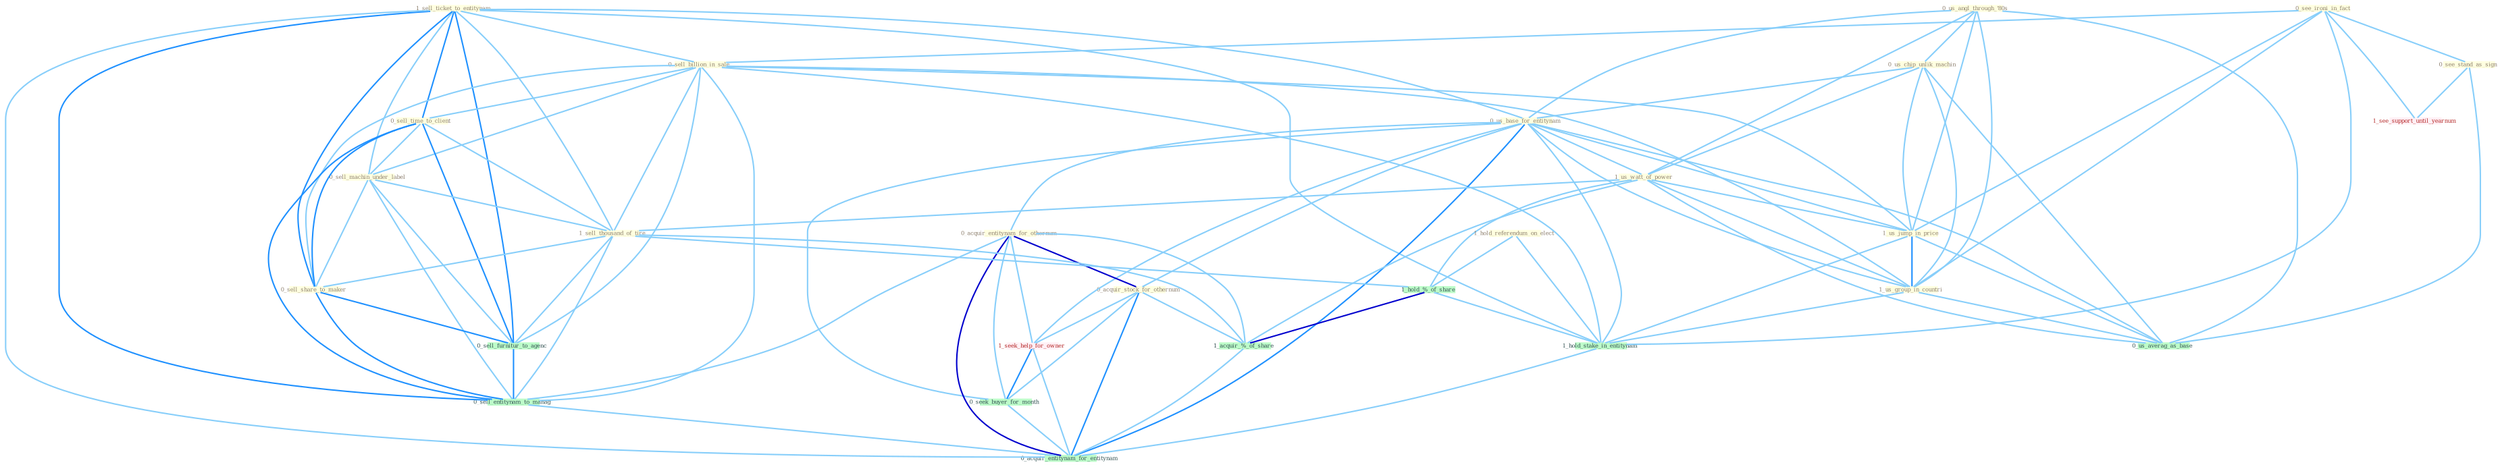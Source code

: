 Graph G{ 
    node
    [shape=polygon,style=filled,width=.5,height=.06,color="#BDFCC9",fixedsize=true,fontsize=4,
    fontcolor="#2f4f4f"];
    {node
    [color="#ffffe0", fontcolor="#8b7d6b"] "0_see_ironi_in_fact " "1_sell_ticket_to_entitynam " "0_us_angl_through_'80s " "0_sell_billion_in_sale " "0_sell_time_to_client " "0_us_chip_unlik_machin " "0_us_base_for_entitynam " "0_acquir_entitynam_for_othernum " "1_us_watt_of_power " "0_acquir_stock_for_othernum " "0_sell_machin_under_label " "0_see_stand_as_sign " "1_us_jump_in_price " "1_us_group_in_countri " "1_hold_referendum_on_elect " "1_sell_thousand_of_tire " "0_sell_share_to_maker "}
{node [color="#fff0f5", fontcolor="#b22222"] "1_seek_help_for_owner " "1_see_support_until_yearnum "}
edge [color="#B0E2FF"];

	"0_see_ironi_in_fact " -- "0_sell_billion_in_sale " [w="1", color="#87cefa" ];
	"0_see_ironi_in_fact " -- "0_see_stand_as_sign " [w="1", color="#87cefa" ];
	"0_see_ironi_in_fact " -- "1_us_jump_in_price " [w="1", color="#87cefa" ];
	"0_see_ironi_in_fact " -- "1_us_group_in_countri " [w="1", color="#87cefa" ];
	"0_see_ironi_in_fact " -- "1_hold_stake_in_entitynam " [w="1", color="#87cefa" ];
	"0_see_ironi_in_fact " -- "1_see_support_until_yearnum " [w="1", color="#87cefa" ];
	"1_sell_ticket_to_entitynam " -- "0_sell_billion_in_sale " [w="1", color="#87cefa" ];
	"1_sell_ticket_to_entitynam " -- "0_sell_time_to_client " [w="2", color="#1e90ff" , len=0.8];
	"1_sell_ticket_to_entitynam " -- "0_us_base_for_entitynam " [w="1", color="#87cefa" ];
	"1_sell_ticket_to_entitynam " -- "0_sell_machin_under_label " [w="1", color="#87cefa" ];
	"1_sell_ticket_to_entitynam " -- "1_sell_thousand_of_tire " [w="1", color="#87cefa" ];
	"1_sell_ticket_to_entitynam " -- "0_sell_share_to_maker " [w="2", color="#1e90ff" , len=0.8];
	"1_sell_ticket_to_entitynam " -- "1_hold_stake_in_entitynam " [w="1", color="#87cefa" ];
	"1_sell_ticket_to_entitynam " -- "0_sell_furnitur_to_agenc " [w="2", color="#1e90ff" , len=0.8];
	"1_sell_ticket_to_entitynam " -- "0_sell_entitynam_to_manag " [w="2", color="#1e90ff" , len=0.8];
	"1_sell_ticket_to_entitynam " -- "0_acquir_entitynam_for_entitynam " [w="1", color="#87cefa" ];
	"0_us_angl_through_'80s " -- "0_us_chip_unlik_machin " [w="1", color="#87cefa" ];
	"0_us_angl_through_'80s " -- "0_us_base_for_entitynam " [w="1", color="#87cefa" ];
	"0_us_angl_through_'80s " -- "1_us_watt_of_power " [w="1", color="#87cefa" ];
	"0_us_angl_through_'80s " -- "1_us_jump_in_price " [w="1", color="#87cefa" ];
	"0_us_angl_through_'80s " -- "1_us_group_in_countri " [w="1", color="#87cefa" ];
	"0_us_angl_through_'80s " -- "0_us_averag_as_base " [w="1", color="#87cefa" ];
	"0_sell_billion_in_sale " -- "0_sell_time_to_client " [w="1", color="#87cefa" ];
	"0_sell_billion_in_sale " -- "0_sell_machin_under_label " [w="1", color="#87cefa" ];
	"0_sell_billion_in_sale " -- "1_us_jump_in_price " [w="1", color="#87cefa" ];
	"0_sell_billion_in_sale " -- "1_us_group_in_countri " [w="1", color="#87cefa" ];
	"0_sell_billion_in_sale " -- "1_sell_thousand_of_tire " [w="1", color="#87cefa" ];
	"0_sell_billion_in_sale " -- "0_sell_share_to_maker " [w="1", color="#87cefa" ];
	"0_sell_billion_in_sale " -- "1_hold_stake_in_entitynam " [w="1", color="#87cefa" ];
	"0_sell_billion_in_sale " -- "0_sell_furnitur_to_agenc " [w="1", color="#87cefa" ];
	"0_sell_billion_in_sale " -- "0_sell_entitynam_to_manag " [w="1", color="#87cefa" ];
	"0_sell_time_to_client " -- "0_sell_machin_under_label " [w="1", color="#87cefa" ];
	"0_sell_time_to_client " -- "1_sell_thousand_of_tire " [w="1", color="#87cefa" ];
	"0_sell_time_to_client " -- "0_sell_share_to_maker " [w="2", color="#1e90ff" , len=0.8];
	"0_sell_time_to_client " -- "0_sell_furnitur_to_agenc " [w="2", color="#1e90ff" , len=0.8];
	"0_sell_time_to_client " -- "0_sell_entitynam_to_manag " [w="2", color="#1e90ff" , len=0.8];
	"0_us_chip_unlik_machin " -- "0_us_base_for_entitynam " [w="1", color="#87cefa" ];
	"0_us_chip_unlik_machin " -- "1_us_watt_of_power " [w="1", color="#87cefa" ];
	"0_us_chip_unlik_machin " -- "1_us_jump_in_price " [w="1", color="#87cefa" ];
	"0_us_chip_unlik_machin " -- "1_us_group_in_countri " [w="1", color="#87cefa" ];
	"0_us_chip_unlik_machin " -- "0_us_averag_as_base " [w="1", color="#87cefa" ];
	"0_us_base_for_entitynam " -- "0_acquir_entitynam_for_othernum " [w="1", color="#87cefa" ];
	"0_us_base_for_entitynam " -- "1_us_watt_of_power " [w="1", color="#87cefa" ];
	"0_us_base_for_entitynam " -- "0_acquir_stock_for_othernum " [w="1", color="#87cefa" ];
	"0_us_base_for_entitynam " -- "1_us_jump_in_price " [w="1", color="#87cefa" ];
	"0_us_base_for_entitynam " -- "1_us_group_in_countri " [w="1", color="#87cefa" ];
	"0_us_base_for_entitynam " -- "1_hold_stake_in_entitynam " [w="1", color="#87cefa" ];
	"0_us_base_for_entitynam " -- "1_seek_help_for_owner " [w="1", color="#87cefa" ];
	"0_us_base_for_entitynam " -- "0_seek_buyer_for_month " [w="1", color="#87cefa" ];
	"0_us_base_for_entitynam " -- "0_us_averag_as_base " [w="1", color="#87cefa" ];
	"0_us_base_for_entitynam " -- "0_acquir_entitynam_for_entitynam " [w="2", color="#1e90ff" , len=0.8];
	"0_acquir_entitynam_for_othernum " -- "0_acquir_stock_for_othernum " [w="3", color="#0000cd" , len=0.6];
	"0_acquir_entitynam_for_othernum " -- "1_seek_help_for_owner " [w="1", color="#87cefa" ];
	"0_acquir_entitynam_for_othernum " -- "0_seek_buyer_for_month " [w="1", color="#87cefa" ];
	"0_acquir_entitynam_for_othernum " -- "1_acquir_%_of_share " [w="1", color="#87cefa" ];
	"0_acquir_entitynam_for_othernum " -- "0_sell_entitynam_to_manag " [w="1", color="#87cefa" ];
	"0_acquir_entitynam_for_othernum " -- "0_acquir_entitynam_for_entitynam " [w="3", color="#0000cd" , len=0.6];
	"1_us_watt_of_power " -- "1_us_jump_in_price " [w="1", color="#87cefa" ];
	"1_us_watt_of_power " -- "1_us_group_in_countri " [w="1", color="#87cefa" ];
	"1_us_watt_of_power " -- "1_sell_thousand_of_tire " [w="1", color="#87cefa" ];
	"1_us_watt_of_power " -- "1_hold_%_of_share " [w="1", color="#87cefa" ];
	"1_us_watt_of_power " -- "1_acquir_%_of_share " [w="1", color="#87cefa" ];
	"1_us_watt_of_power " -- "0_us_averag_as_base " [w="1", color="#87cefa" ];
	"0_acquir_stock_for_othernum " -- "1_seek_help_for_owner " [w="1", color="#87cefa" ];
	"0_acquir_stock_for_othernum " -- "0_seek_buyer_for_month " [w="1", color="#87cefa" ];
	"0_acquir_stock_for_othernum " -- "1_acquir_%_of_share " [w="1", color="#87cefa" ];
	"0_acquir_stock_for_othernum " -- "0_acquir_entitynam_for_entitynam " [w="2", color="#1e90ff" , len=0.8];
	"0_sell_machin_under_label " -- "1_sell_thousand_of_tire " [w="1", color="#87cefa" ];
	"0_sell_machin_under_label " -- "0_sell_share_to_maker " [w="1", color="#87cefa" ];
	"0_sell_machin_under_label " -- "0_sell_furnitur_to_agenc " [w="1", color="#87cefa" ];
	"0_sell_machin_under_label " -- "0_sell_entitynam_to_manag " [w="1", color="#87cefa" ];
	"0_see_stand_as_sign " -- "1_see_support_until_yearnum " [w="1", color="#87cefa" ];
	"0_see_stand_as_sign " -- "0_us_averag_as_base " [w="1", color="#87cefa" ];
	"1_us_jump_in_price " -- "1_us_group_in_countri " [w="2", color="#1e90ff" , len=0.8];
	"1_us_jump_in_price " -- "1_hold_stake_in_entitynam " [w="1", color="#87cefa" ];
	"1_us_jump_in_price " -- "0_us_averag_as_base " [w="1", color="#87cefa" ];
	"1_us_group_in_countri " -- "1_hold_stake_in_entitynam " [w="1", color="#87cefa" ];
	"1_us_group_in_countri " -- "0_us_averag_as_base " [w="1", color="#87cefa" ];
	"1_hold_referendum_on_elect " -- "1_hold_%_of_share " [w="1", color="#87cefa" ];
	"1_hold_referendum_on_elect " -- "1_hold_stake_in_entitynam " [w="1", color="#87cefa" ];
	"1_sell_thousand_of_tire " -- "0_sell_share_to_maker " [w="1", color="#87cefa" ];
	"1_sell_thousand_of_tire " -- "1_hold_%_of_share " [w="1", color="#87cefa" ];
	"1_sell_thousand_of_tire " -- "1_acquir_%_of_share " [w="1", color="#87cefa" ];
	"1_sell_thousand_of_tire " -- "0_sell_furnitur_to_agenc " [w="1", color="#87cefa" ];
	"1_sell_thousand_of_tire " -- "0_sell_entitynam_to_manag " [w="1", color="#87cefa" ];
	"0_sell_share_to_maker " -- "0_sell_furnitur_to_agenc " [w="2", color="#1e90ff" , len=0.8];
	"0_sell_share_to_maker " -- "0_sell_entitynam_to_manag " [w="2", color="#1e90ff" , len=0.8];
	"1_hold_%_of_share " -- "1_hold_stake_in_entitynam " [w="1", color="#87cefa" ];
	"1_hold_%_of_share " -- "1_acquir_%_of_share " [w="3", color="#0000cd" , len=0.6];
	"1_hold_stake_in_entitynam " -- "0_acquir_entitynam_for_entitynam " [w="1", color="#87cefa" ];
	"1_seek_help_for_owner " -- "0_seek_buyer_for_month " [w="2", color="#1e90ff" , len=0.8];
	"1_seek_help_for_owner " -- "0_acquir_entitynam_for_entitynam " [w="1", color="#87cefa" ];
	"0_seek_buyer_for_month " -- "0_acquir_entitynam_for_entitynam " [w="1", color="#87cefa" ];
	"1_acquir_%_of_share " -- "0_acquir_entitynam_for_entitynam " [w="1", color="#87cefa" ];
	"0_sell_furnitur_to_agenc " -- "0_sell_entitynam_to_manag " [w="2", color="#1e90ff" , len=0.8];
	"0_sell_entitynam_to_manag " -- "0_acquir_entitynam_for_entitynam " [w="1", color="#87cefa" ];
}